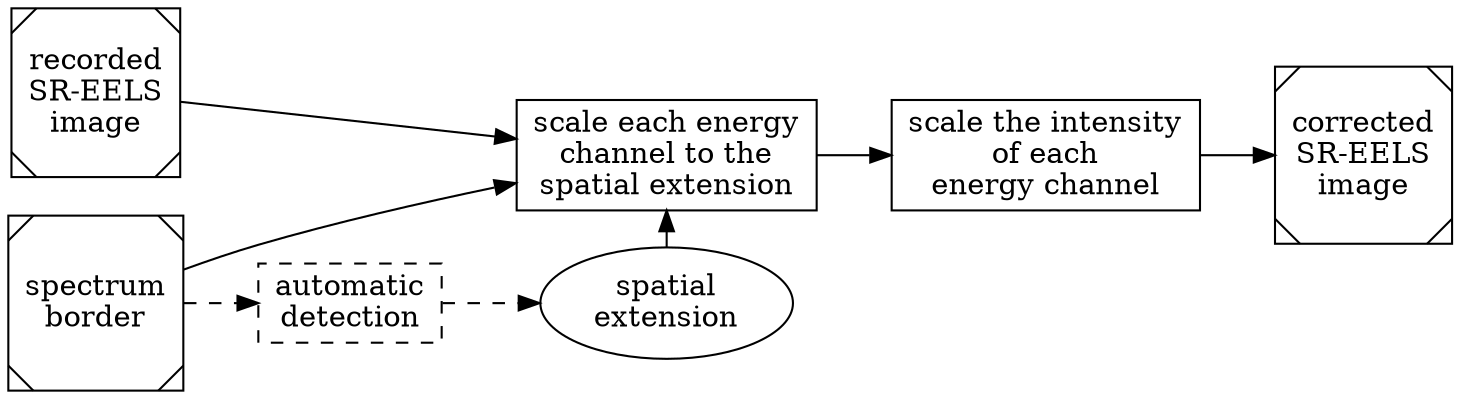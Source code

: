 digraph G {
rankdir = LR;
node [style=filled,color=black,fillcolor=white,shape=box];

// Definition der Knoten
{
	rank = same;
	source [label="recorded\nSR-EELS\nimage",shape=Msquare];
	border [label="spectrum\nborder",shape=Msquare];
}
1 [label="automatic\ndetection",style=dashed];
{
	rank = same;
	2 [label="scale each energy\nchannel to the\nspatial extension"];
	w [label="spatial\nextension",shape=oval];
}
3 [label="scale the intensity\nof each\nenergy channel"];
result [label="corrected\nSR-EELS\nimage",shape=Msquare];

// Definition der Verbindungen
source -> 2;
border -> 2;
border -> 1 [style=dashed];
1 -> w [style=dashed];
2 -> w [dir=back];
2 -> 3;
3 -> result;
}
